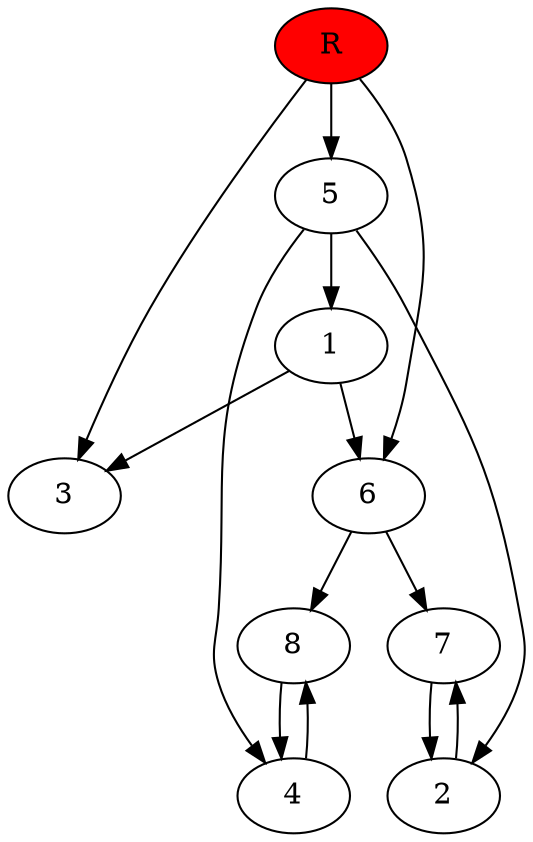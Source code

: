 digraph prb31124 {
	1
	2
	3
	4
	5
	6
	7
	8
	R [fillcolor="#ff0000" style=filled]
	1 -> 3
	1 -> 6
	2 -> 7
	4 -> 8
	5 -> 1
	5 -> 2
	5 -> 4
	6 -> 7
	6 -> 8
	7 -> 2
	8 -> 4
	R -> 3
	R -> 5
	R -> 6
}
